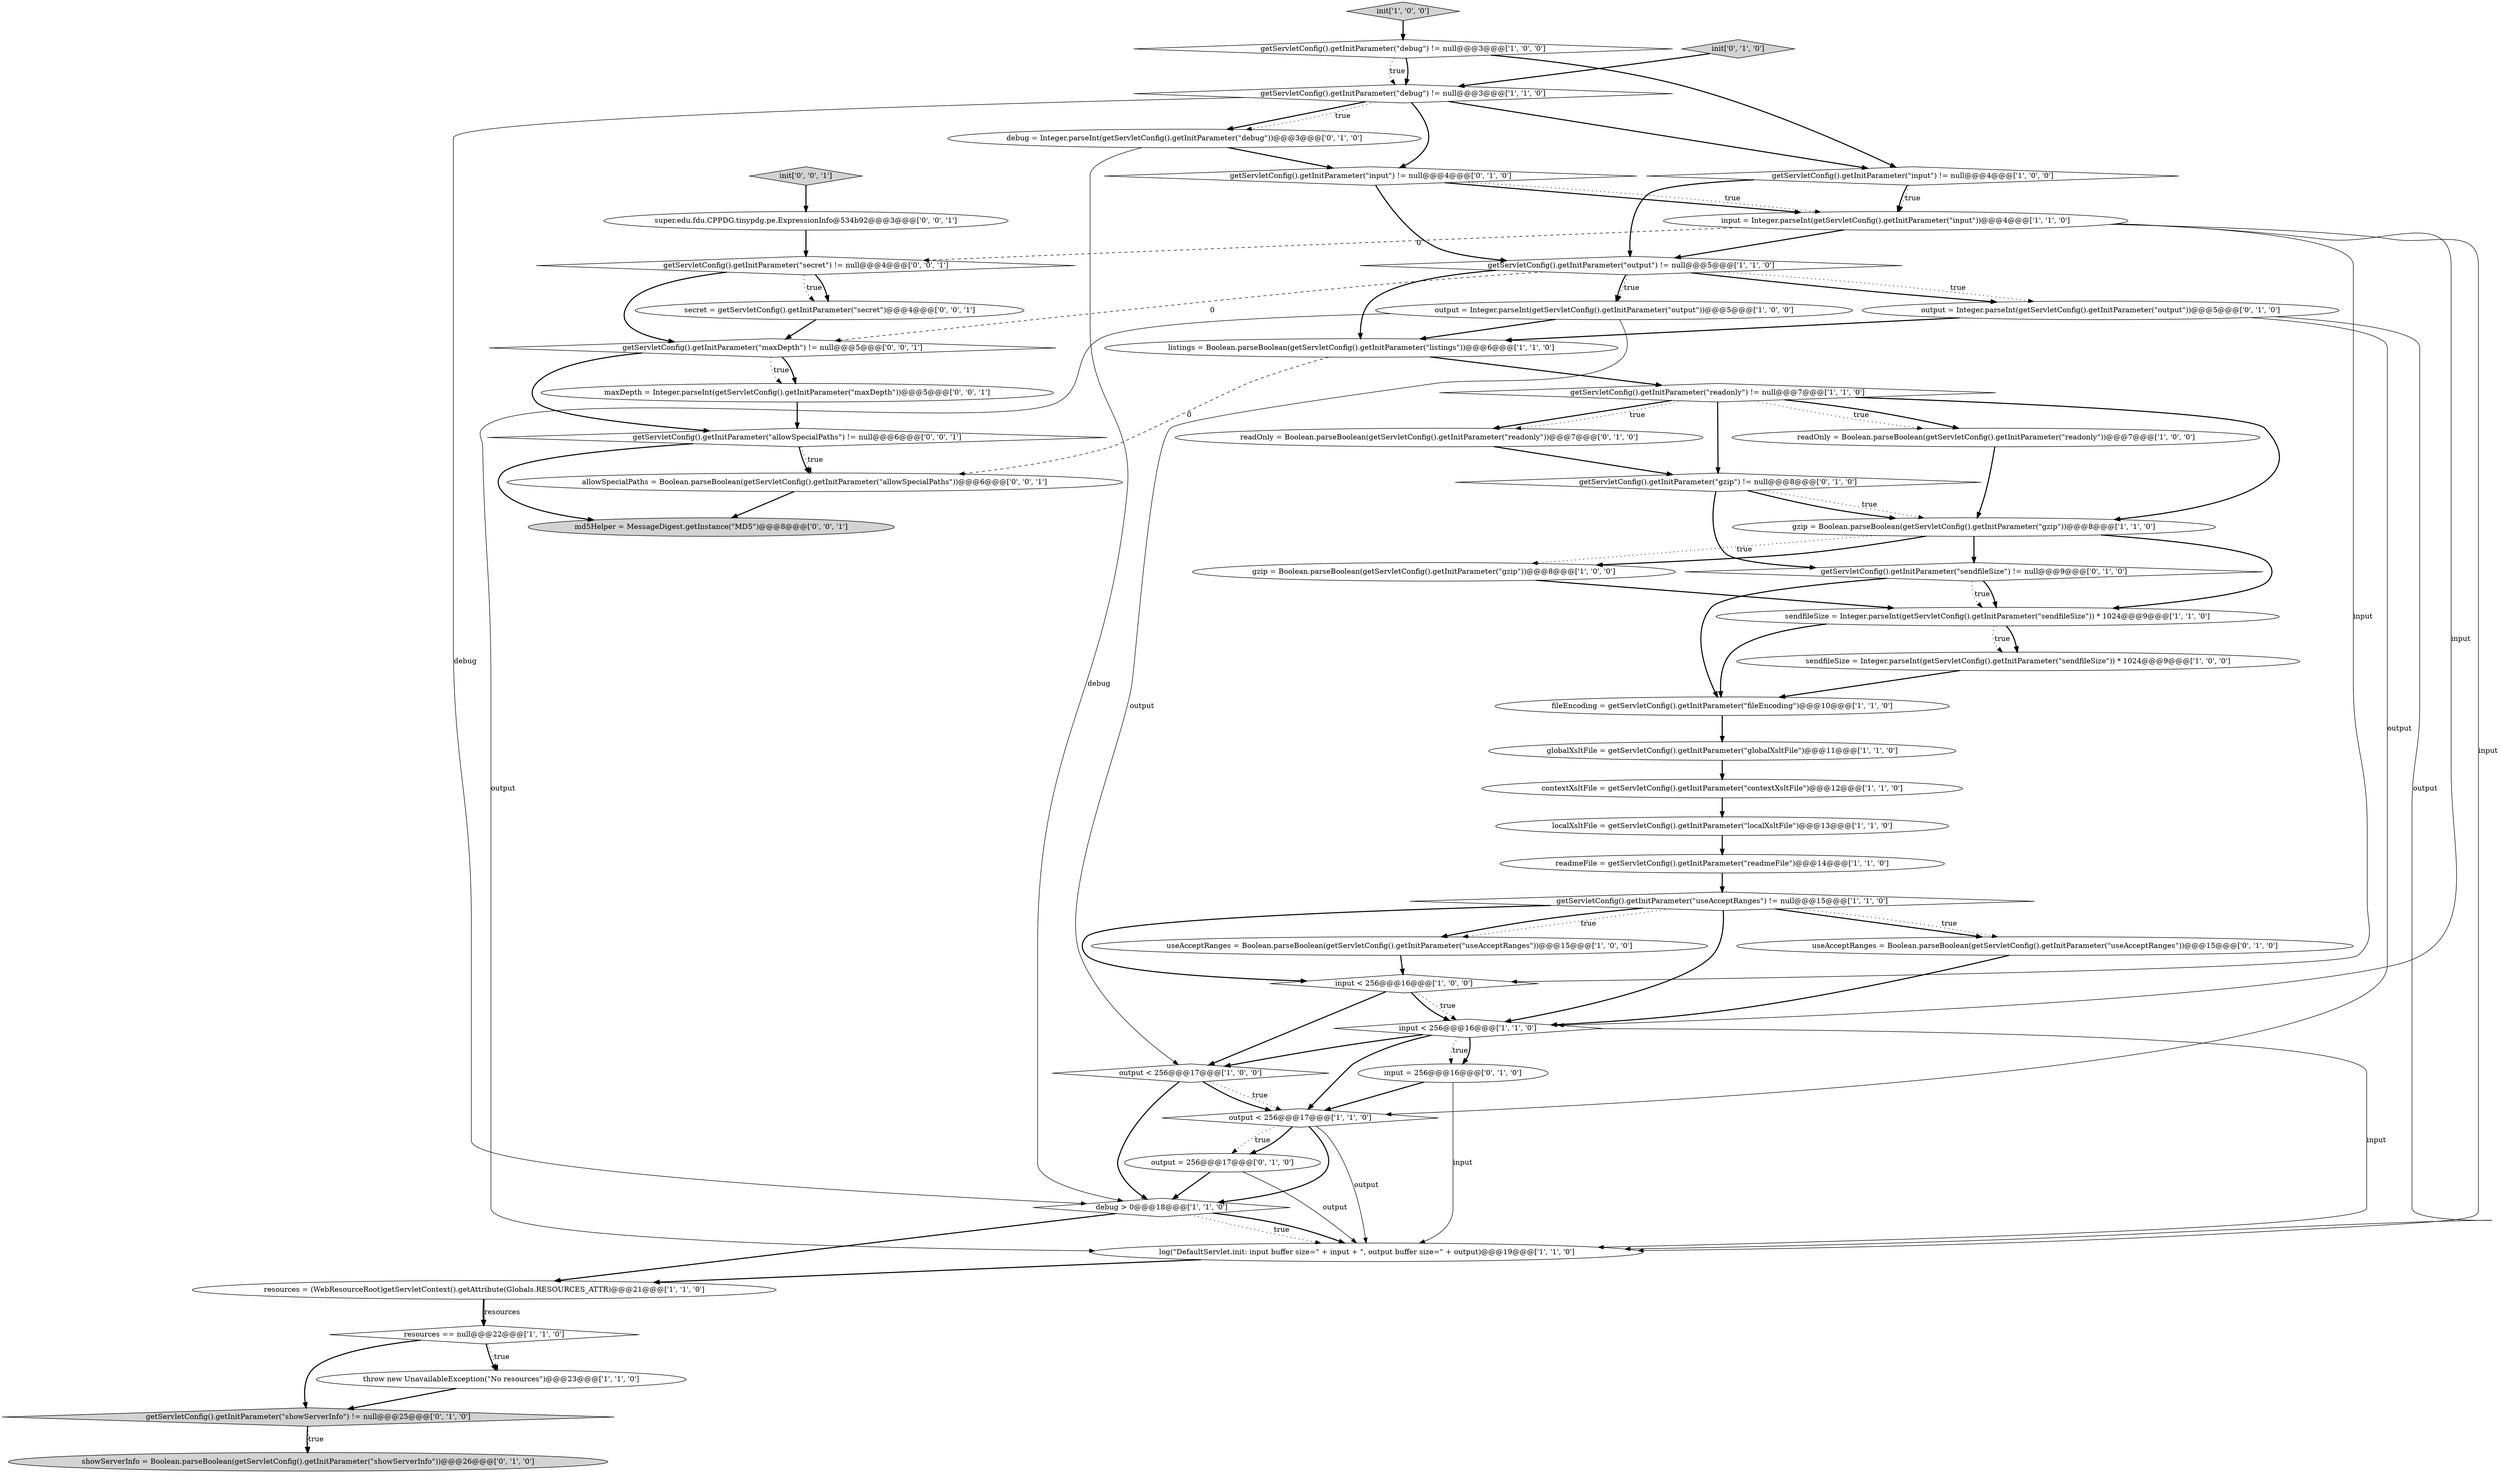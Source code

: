 digraph {
43 [style = filled, label = "maxDepth = Integer.parseInt(getServletConfig().getInitParameter(\"maxDepth\"))@@@5@@@['0', '0', '1']", fillcolor = white, shape = ellipse image = "AAA0AAABBB3BBB"];
11 [style = filled, label = "gzip = Boolean.parseBoolean(getServletConfig().getInitParameter(\"gzip\"))@@@8@@@['1', '1', '0']", fillcolor = white, shape = ellipse image = "AAA0AAABBB1BBB"];
36 [style = filled, label = "output = Integer.parseInt(getServletConfig().getInitParameter(\"output\"))@@@5@@@['0', '1', '0']", fillcolor = white, shape = ellipse image = "AAA0AAABBB2BBB"];
47 [style = filled, label = "super.edu.fdu.CPPDG.tinypdg.pe.ExpressionInfo@534b92@@@3@@@['0', '0', '1']", fillcolor = white, shape = ellipse image = "AAA0AAABBB3BBB"];
10 [style = filled, label = "sendfileSize = Integer.parseInt(getServletConfig().getInitParameter(\"sendfileSize\")) * 1024@@@9@@@['1', '0', '0']", fillcolor = white, shape = ellipse image = "AAA0AAABBB1BBB"];
7 [style = filled, label = "getServletConfig().getInitParameter(\"input\") != null@@@4@@@['1', '0', '0']", fillcolor = white, shape = diamond image = "AAA0AAABBB1BBB"];
41 [style = filled, label = "input = 256@@@16@@@['0', '1', '0']", fillcolor = white, shape = ellipse image = "AAA0AAABBB2BBB"];
1 [style = filled, label = "getServletConfig().getInitParameter(\"debug\") != null@@@3@@@['1', '0', '0']", fillcolor = white, shape = diamond image = "AAA0AAABBB1BBB"];
31 [style = filled, label = "init['0', '1', '0']", fillcolor = lightgray, shape = diamond image = "AAA0AAABBB2BBB"];
33 [style = filled, label = "getServletConfig().getInitParameter(\"input\") != null@@@4@@@['0', '1', '0']", fillcolor = white, shape = diamond image = "AAA0AAABBB2BBB"];
6 [style = filled, label = "init['1', '0', '0']", fillcolor = lightgray, shape = diamond image = "AAA0AAABBB1BBB"];
3 [style = filled, label = "input < 256@@@16@@@['1', '1', '0']", fillcolor = white, shape = diamond image = "AAA0AAABBB1BBB"];
8 [style = filled, label = "gzip = Boolean.parseBoolean(getServletConfig().getInitParameter(\"gzip\"))@@@8@@@['1', '0', '0']", fillcolor = white, shape = ellipse image = "AAA0AAABBB1BBB"];
44 [style = filled, label = "getServletConfig().getInitParameter(\"maxDepth\") != null@@@5@@@['0', '0', '1']", fillcolor = white, shape = diamond image = "AAA0AAABBB3BBB"];
4 [style = filled, label = "debug > 0@@@18@@@['1', '1', '0']", fillcolor = white, shape = diamond image = "AAA0AAABBB1BBB"];
23 [style = filled, label = "getServletConfig().getInitParameter(\"debug\") != null@@@3@@@['1', '1', '0']", fillcolor = white, shape = diamond image = "AAA0AAABBB1BBB"];
37 [style = filled, label = "showServerInfo = Boolean.parseBoolean(getServletConfig().getInitParameter(\"showServerInfo\"))@@@26@@@['0', '1', '0']", fillcolor = lightgray, shape = ellipse image = "AAA1AAABBB2BBB"];
20 [style = filled, label = "readOnly = Boolean.parseBoolean(getServletConfig().getInitParameter(\"readonly\"))@@@7@@@['1', '0', '0']", fillcolor = white, shape = ellipse image = "AAA0AAABBB1BBB"];
19 [style = filled, label = "fileEncoding = getServletConfig().getInitParameter(\"fileEncoding\")@@@10@@@['1', '1', '0']", fillcolor = white, shape = ellipse image = "AAA0AAABBB1BBB"];
28 [style = filled, label = "localXsltFile = getServletConfig().getInitParameter(\"localXsltFile\")@@@13@@@['1', '1', '0']", fillcolor = white, shape = ellipse image = "AAA0AAABBB1BBB"];
40 [style = filled, label = "useAcceptRanges = Boolean.parseBoolean(getServletConfig().getInitParameter(\"useAcceptRanges\"))@@@15@@@['0', '1', '0']", fillcolor = white, shape = ellipse image = "AAA0AAABBB2BBB"];
9 [style = filled, label = "readmeFile = getServletConfig().getInitParameter(\"readmeFile\")@@@14@@@['1', '1', '0']", fillcolor = white, shape = ellipse image = "AAA0AAABBB1BBB"];
2 [style = filled, label = "input < 256@@@16@@@['1', '0', '0']", fillcolor = white, shape = diamond image = "AAA0AAABBB1BBB"];
46 [style = filled, label = "secret = getServletConfig().getInitParameter(\"secret\")@@@4@@@['0', '0', '1']", fillcolor = white, shape = ellipse image = "AAA0AAABBB3BBB"];
21 [style = filled, label = "globalXsltFile = getServletConfig().getInitParameter(\"globalXsltFile\")@@@11@@@['1', '1', '0']", fillcolor = white, shape = ellipse image = "AAA0AAABBB1BBB"];
15 [style = filled, label = "output = Integer.parseInt(getServletConfig().getInitParameter(\"output\"))@@@5@@@['1', '0', '0']", fillcolor = white, shape = ellipse image = "AAA0AAABBB1BBB"];
0 [style = filled, label = "log(\"DefaultServlet.init: input buffer size=\" + input + \", output buffer size=\" + output)@@@19@@@['1', '1', '0']", fillcolor = white, shape = ellipse image = "AAA0AAABBB1BBB"];
17 [style = filled, label = "input = Integer.parseInt(getServletConfig().getInitParameter(\"input\"))@@@4@@@['1', '1', '0']", fillcolor = white, shape = ellipse image = "AAA0AAABBB1BBB"];
14 [style = filled, label = "sendfileSize = Integer.parseInt(getServletConfig().getInitParameter(\"sendfileSize\")) * 1024@@@9@@@['1', '1', '0']", fillcolor = white, shape = ellipse image = "AAA0AAABBB1BBB"];
18 [style = filled, label = "getServletConfig().getInitParameter(\"output\") != null@@@5@@@['1', '1', '0']", fillcolor = white, shape = diamond image = "AAA0AAABBB1BBB"];
30 [style = filled, label = "output = 256@@@17@@@['0', '1', '0']", fillcolor = white, shape = ellipse image = "AAA0AAABBB2BBB"];
35 [style = filled, label = "readOnly = Boolean.parseBoolean(getServletConfig().getInitParameter(\"readonly\"))@@@7@@@['0', '1', '0']", fillcolor = white, shape = ellipse image = "AAA0AAABBB2BBB"];
38 [style = filled, label = "getServletConfig().getInitParameter(\"sendfileSize\") != null@@@9@@@['0', '1', '0']", fillcolor = white, shape = diamond image = "AAA0AAABBB2BBB"];
5 [style = filled, label = "resources == null@@@22@@@['1', '1', '0']", fillcolor = white, shape = diamond image = "AAA0AAABBB1BBB"];
25 [style = filled, label = "resources = (WebResourceRoot)getServletContext().getAttribute(Globals.RESOURCES_ATTR)@@@21@@@['1', '1', '0']", fillcolor = white, shape = ellipse image = "AAA0AAABBB1BBB"];
29 [style = filled, label = "output < 256@@@17@@@['1', '1', '0']", fillcolor = white, shape = diamond image = "AAA0AAABBB1BBB"];
34 [style = filled, label = "getServletConfig().getInitParameter(\"gzip\") != null@@@8@@@['0', '1', '0']", fillcolor = white, shape = diamond image = "AAA0AAABBB2BBB"];
13 [style = filled, label = "output < 256@@@17@@@['1', '0', '0']", fillcolor = white, shape = diamond image = "AAA0AAABBB1BBB"];
12 [style = filled, label = "useAcceptRanges = Boolean.parseBoolean(getServletConfig().getInitParameter(\"useAcceptRanges\"))@@@15@@@['1', '0', '0']", fillcolor = white, shape = ellipse image = "AAA0AAABBB1BBB"];
49 [style = filled, label = "allowSpecialPaths = Boolean.parseBoolean(getServletConfig().getInitParameter(\"allowSpecialPaths\"))@@@6@@@['0', '0', '1']", fillcolor = white, shape = ellipse image = "AAA0AAABBB3BBB"];
45 [style = filled, label = "getServletConfig().getInitParameter(\"allowSpecialPaths\") != null@@@6@@@['0', '0', '1']", fillcolor = white, shape = diamond image = "AAA0AAABBB3BBB"];
16 [style = filled, label = "listings = Boolean.parseBoolean(getServletConfig().getInitParameter(\"listings\"))@@@6@@@['1', '1', '0']", fillcolor = white, shape = ellipse image = "AAA0AAABBB1BBB"];
26 [style = filled, label = "contextXsltFile = getServletConfig().getInitParameter(\"contextXsltFile\")@@@12@@@['1', '1', '0']", fillcolor = white, shape = ellipse image = "AAA0AAABBB1BBB"];
22 [style = filled, label = "throw new UnavailableException(\"No resources\")@@@23@@@['1', '1', '0']", fillcolor = white, shape = ellipse image = "AAA0AAABBB1BBB"];
24 [style = filled, label = "getServletConfig().getInitParameter(\"useAcceptRanges\") != null@@@15@@@['1', '1', '0']", fillcolor = white, shape = diamond image = "AAA0AAABBB1BBB"];
39 [style = filled, label = "getServletConfig().getInitParameter(\"showServerInfo\") != null@@@25@@@['0', '1', '0']", fillcolor = lightgray, shape = diamond image = "AAA1AAABBB2BBB"];
42 [style = filled, label = "md5Helper = MessageDigest.getInstance(\"MD5\")@@@8@@@['0', '0', '1']", fillcolor = lightgray, shape = ellipse image = "AAA0AAABBB3BBB"];
50 [style = filled, label = "init['0', '0', '1']", fillcolor = lightgray, shape = diamond image = "AAA0AAABBB3BBB"];
32 [style = filled, label = "debug = Integer.parseInt(getServletConfig().getInitParameter(\"debug\"))@@@3@@@['0', '1', '0']", fillcolor = white, shape = ellipse image = "AAA0AAABBB2BBB"];
48 [style = filled, label = "getServletConfig().getInitParameter(\"secret\") != null@@@4@@@['0', '0', '1']", fillcolor = white, shape = diamond image = "AAA0AAABBB3BBB"];
27 [style = filled, label = "getServletConfig().getInitParameter(\"readonly\") != null@@@7@@@['1', '1', '0']", fillcolor = white, shape = diamond image = "AAA0AAABBB1BBB"];
41->0 [style = solid, label="input"];
13->29 [style = dotted, label="true"];
8->14 [style = bold, label=""];
23->32 [style = bold, label=""];
17->3 [style = solid, label="input"];
5->22 [style = dotted, label="true"];
43->45 [style = bold, label=""];
46->44 [style = bold, label=""];
44->43 [style = dotted, label="true"];
33->17 [style = bold, label=""];
14->19 [style = bold, label=""];
0->25 [style = bold, label=""];
1->23 [style = bold, label=""];
4->0 [style = dotted, label="true"];
23->32 [style = dotted, label="true"];
3->13 [style = bold, label=""];
34->38 [style = bold, label=""];
48->46 [style = dotted, label="true"];
30->0 [style = solid, label="output"];
33->17 [style = dotted, label="true"];
21->26 [style = bold, label=""];
23->4 [style = solid, label="debug"];
13->29 [style = bold, label=""];
24->12 [style = dotted, label="true"];
15->16 [style = bold, label=""];
30->4 [style = bold, label=""];
27->34 [style = bold, label=""];
14->10 [style = bold, label=""];
39->37 [style = bold, label=""];
35->34 [style = bold, label=""];
31->23 [style = bold, label=""];
44->43 [style = bold, label=""];
36->29 [style = solid, label="output"];
36->16 [style = bold, label=""];
2->3 [style = dotted, label="true"];
34->11 [style = dotted, label="true"];
24->2 [style = bold, label=""];
17->0 [style = solid, label="input"];
18->44 [style = dashed, label="0"];
23->33 [style = bold, label=""];
38->19 [style = bold, label=""];
48->44 [style = bold, label=""];
27->20 [style = bold, label=""];
1->23 [style = dotted, label="true"];
2->3 [style = bold, label=""];
9->24 [style = bold, label=""];
25->5 [style = bold, label=""];
45->49 [style = dotted, label="true"];
5->22 [style = bold, label=""];
32->33 [style = bold, label=""];
3->0 [style = solid, label="input"];
5->39 [style = bold, label=""];
28->9 [style = bold, label=""];
20->11 [style = bold, label=""];
18->15 [style = bold, label=""];
3->29 [style = bold, label=""];
38->14 [style = dotted, label="true"];
32->4 [style = solid, label="debug"];
24->40 [style = bold, label=""];
13->4 [style = bold, label=""];
4->25 [style = bold, label=""];
2->13 [style = bold, label=""];
7->18 [style = bold, label=""];
12->2 [style = bold, label=""];
27->11 [style = bold, label=""];
33->18 [style = bold, label=""];
11->14 [style = bold, label=""];
11->38 [style = bold, label=""];
47->48 [style = bold, label=""];
11->8 [style = bold, label=""];
29->30 [style = dotted, label="true"];
24->3 [style = bold, label=""];
18->16 [style = bold, label=""];
16->27 [style = bold, label=""];
49->42 [style = bold, label=""];
26->28 [style = bold, label=""];
7->17 [style = bold, label=""];
24->12 [style = bold, label=""];
1->7 [style = bold, label=""];
40->3 [style = bold, label=""];
6->1 [style = bold, label=""];
15->13 [style = solid, label="output"];
18->36 [style = dotted, label="true"];
27->20 [style = dotted, label="true"];
22->39 [style = bold, label=""];
29->30 [style = bold, label=""];
18->15 [style = dotted, label="true"];
7->17 [style = dotted, label="true"];
3->41 [style = dotted, label="true"];
36->0 [style = solid, label="output"];
38->14 [style = bold, label=""];
25->5 [style = solid, label="resources"];
50->47 [style = bold, label=""];
24->40 [style = dotted, label="true"];
44->45 [style = bold, label=""];
29->4 [style = bold, label=""];
45->49 [style = bold, label=""];
10->19 [style = bold, label=""];
27->35 [style = bold, label=""];
27->35 [style = dotted, label="true"];
19->21 [style = bold, label=""];
11->8 [style = dotted, label="true"];
41->29 [style = bold, label=""];
45->42 [style = bold, label=""];
48->46 [style = bold, label=""];
14->10 [style = dotted, label="true"];
23->7 [style = bold, label=""];
3->41 [style = bold, label=""];
39->37 [style = dotted, label="true"];
18->36 [style = bold, label=""];
17->2 [style = solid, label="input"];
29->0 [style = solid, label="output"];
15->0 [style = solid, label="output"];
17->48 [style = dashed, label="0"];
4->0 [style = bold, label=""];
16->49 [style = dashed, label="0"];
34->11 [style = bold, label=""];
17->18 [style = bold, label=""];
}
